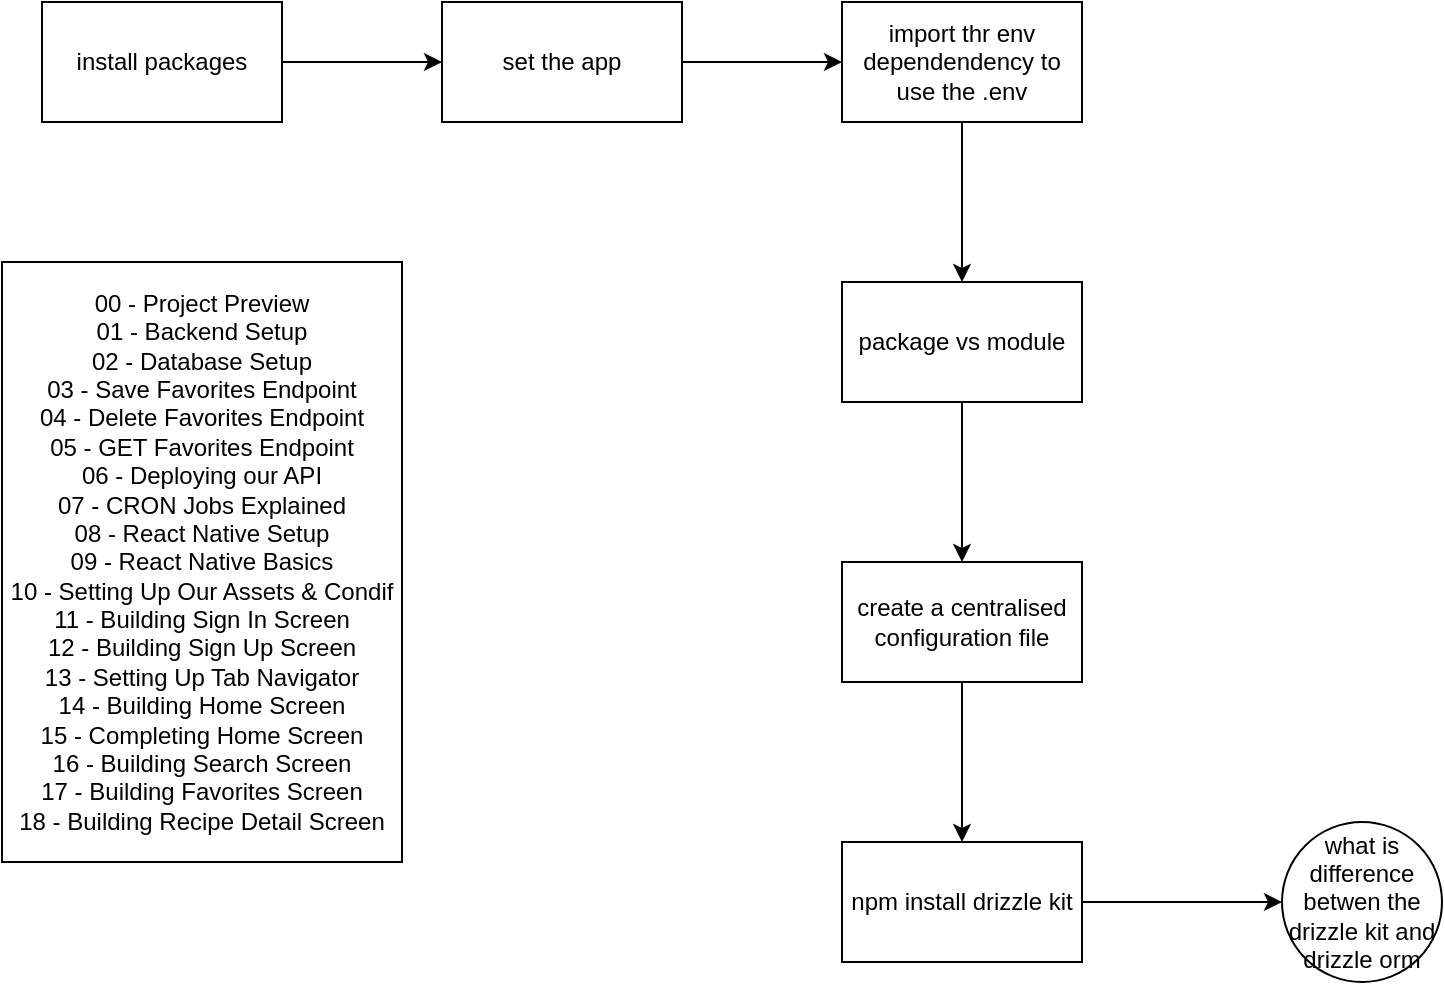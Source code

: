 <mxfile>
    <diagram id="RFpnZ2PlDJAjzPgr2h2K" name="01">
        <mxGraphModel dx="1086" dy="449" grid="1" gridSize="10" guides="1" tooltips="1" connect="1" arrows="1" fold="1" page="1" pageScale="1" pageWidth="827" pageHeight="1169" math="0" shadow="0">
            <root>
                <mxCell id="0"/>
                <mxCell id="1" parent="0"/>
                <mxCell id="4" value="" style="edgeStyle=none;html=1;" parent="1" source="2" target="3" edge="1">
                    <mxGeometry relative="1" as="geometry"/>
                </mxCell>
                <mxCell id="2" value="install packages" style="whiteSpace=wrap;html=1;" parent="1" vertex="1">
                    <mxGeometry x="40" y="90" width="120" height="60" as="geometry"/>
                </mxCell>
                <mxCell id="6" value="" style="edgeStyle=none;html=1;" parent="1" source="3" target="5" edge="1">
                    <mxGeometry relative="1" as="geometry"/>
                </mxCell>
                <mxCell id="3" value="set the app" style="whiteSpace=wrap;html=1;" parent="1" vertex="1">
                    <mxGeometry x="240" y="90" width="120" height="60" as="geometry"/>
                </mxCell>
                <mxCell id="9" value="" style="edgeStyle=none;html=1;" parent="1" source="5" target="8" edge="1">
                    <mxGeometry relative="1" as="geometry"/>
                </mxCell>
                <mxCell id="5" value="import thr env dependendency to use the .env" style="whiteSpace=wrap;html=1;" parent="1" vertex="1">
                    <mxGeometry x="440" y="90" width="120" height="60" as="geometry"/>
                </mxCell>
                <mxCell id="7" value="&lt;div&gt;&lt;font color=&quot;#000000&quot;&gt;00 - Project Preview&lt;/font&gt;&lt;/div&gt;&lt;div&gt;&lt;font color=&quot;#000000&quot;&gt;01 - Backend Setup&lt;/font&gt;&lt;/div&gt;&lt;div&gt;&lt;font color=&quot;#000000&quot;&gt;02 - Database Setup&lt;/font&gt;&lt;/div&gt;&lt;div&gt;&lt;font color=&quot;#000000&quot;&gt;03 - Save Favorites Endpoint&lt;/font&gt;&lt;/div&gt;&lt;div&gt;&lt;font color=&quot;#000000&quot;&gt;04 - Delete Favorites Endpoint&lt;/font&gt;&lt;/div&gt;&lt;div&gt;&lt;font color=&quot;#000000&quot;&gt;05 - GET Favorites Endpoint&lt;/font&gt;&lt;/div&gt;&lt;div&gt;&lt;font color=&quot;#000000&quot;&gt;06 - Deploying our API&lt;/font&gt;&lt;/div&gt;&lt;div&gt;&lt;font color=&quot;#000000&quot;&gt;07 - CRON Jobs Explained&lt;/font&gt;&lt;/div&gt;&lt;div&gt;&lt;font color=&quot;#000000&quot;&gt;08 - React Native Setup&lt;/font&gt;&lt;/div&gt;&lt;div&gt;&lt;font color=&quot;#000000&quot;&gt;09 - React Native Basics&lt;/font&gt;&lt;/div&gt;&lt;div&gt;&lt;font color=&quot;#000000&quot;&gt;10 - Setting Up Our Assets &amp;amp; Condif&lt;/font&gt;&lt;/div&gt;&lt;div&gt;&lt;font color=&quot;#000000&quot;&gt;11 - Building Sign In Screen&lt;/font&gt;&lt;/div&gt;&lt;div&gt;&lt;font color=&quot;#000000&quot;&gt;12 - Building Sign Up Screen&lt;/font&gt;&lt;/div&gt;&lt;div&gt;&lt;font color=&quot;#000000&quot;&gt;13 - Setting Up Tab Navigator&lt;/font&gt;&lt;/div&gt;&lt;div&gt;&lt;font color=&quot;#000000&quot;&gt;14 - Building Home Screen&lt;/font&gt;&lt;/div&gt;&lt;div&gt;&lt;font color=&quot;#000000&quot;&gt;15 - Completing Home Screen&lt;/font&gt;&lt;/div&gt;&lt;div&gt;&lt;font color=&quot;#000000&quot;&gt;16 - Building Search Screen&lt;/font&gt;&lt;/div&gt;&lt;div&gt;&lt;font color=&quot;#000000&quot;&gt;17 - Building Favorites Screen&lt;/font&gt;&lt;/div&gt;&lt;div&gt;&lt;font color=&quot;#000000&quot;&gt;18 - Building Recipe Detail Screen&lt;/font&gt;&lt;/div&gt;" style="whiteSpace=wrap;html=1;" parent="1" vertex="1">
                    <mxGeometry x="20" y="220" width="200" height="300" as="geometry"/>
                </mxCell>
                <mxCell id="11" value="" style="edgeStyle=none;html=1;" parent="1" source="8" target="10" edge="1">
                    <mxGeometry relative="1" as="geometry"/>
                </mxCell>
                <mxCell id="8" value="package vs module" style="whiteSpace=wrap;html=1;" parent="1" vertex="1">
                    <mxGeometry x="440" y="230" width="120" height="60" as="geometry"/>
                </mxCell>
                <mxCell id="13" value="" style="edgeStyle=none;html=1;" parent="1" source="10" target="12" edge="1">
                    <mxGeometry relative="1" as="geometry"/>
                </mxCell>
                <mxCell id="10" value="create a centralised configuration file" style="whiteSpace=wrap;html=1;" parent="1" vertex="1">
                    <mxGeometry x="440" y="370" width="120" height="60" as="geometry"/>
                </mxCell>
                <mxCell id="15" value="" style="edgeStyle=none;html=1;" parent="1" source="12" target="14" edge="1">
                    <mxGeometry relative="1" as="geometry"/>
                </mxCell>
                <mxCell id="12" value="npm install drizzle kit" style="whiteSpace=wrap;html=1;" parent="1" vertex="1">
                    <mxGeometry x="440" y="510" width="120" height="60" as="geometry"/>
                </mxCell>
                <mxCell id="14" value="what is difference betwen the drizzle kit and drizzle orm" style="ellipse;whiteSpace=wrap;html=1;" parent="1" vertex="1">
                    <mxGeometry x="660" y="500" width="80" height="80" as="geometry"/>
                </mxCell>
            </root>
        </mxGraphModel>
    </diagram>
    <diagram id="RVbZ5MpjetmZe1xofEqr" name="03DatabaseSetup">
        <mxGraphModel dx="1326" dy="449" grid="1" gridSize="10" guides="1" tooltips="1" connect="1" arrows="1" fold="1" page="1" pageScale="1" pageWidth="827" pageHeight="1169" math="0" shadow="0">
            <root>
                <mxCell id="0"/>
                <mxCell id="1" parent="0"/>
                <mxCell id="fCjzjOHy10qWshm4djTB-3" value="" style="edgeStyle=none;html=1;" edge="1" parent="1" source="fCjzjOHy10qWshm4djTB-1" target="fCjzjOHy10qWshm4djTB-2">
                    <mxGeometry relative="1" as="geometry"/>
                </mxCell>
                <mxCell id="fCjzjOHy10qWshm4djTB-1" value="connect to databse" style="whiteSpace=wrap;html=1;" vertex="1" parent="1">
                    <mxGeometry x="40" y="30" width="120" height="60" as="geometry"/>
                </mxCell>
                <mxCell id="fCjzjOHy10qWshm4djTB-5" value="" style="edgeStyle=none;html=1;" edge="1" parent="1" source="fCjzjOHy10qWshm4djTB-2" target="fCjzjOHy10qWshm4djTB-4">
                    <mxGeometry relative="1" as="geometry"/>
                </mxCell>
                <mxCell id="fCjzjOHy10qWshm4djTB-2" value="postgres database in neon" style="whiteSpace=wrap;html=1;" vertex="1" parent="1">
                    <mxGeometry x="240" y="30" width="120" height="60" as="geometry"/>
                </mxCell>
                <mxCell id="fCjzjOHy10qWshm4djTB-7" value="" style="edgeStyle=none;html=1;" edge="1" parent="1" source="fCjzjOHy10qWshm4djTB-4" target="fCjzjOHy10qWshm4djTB-6">
                    <mxGeometry relative="1" as="geometry"/>
                </mxCell>
                <mxCell id="fCjzjOHy10qWshm4djTB-4" value="create a databse folder" style="whiteSpace=wrap;html=1;" vertex="1" parent="1">
                    <mxGeometry x="440" y="30" width="120" height="60" as="geometry"/>
                </mxCell>
                <mxCell id="fCjzjOHy10qWshm4djTB-9" value="" style="edgeStyle=none;html=1;" edge="1" parent="1" source="fCjzjOHy10qWshm4djTB-6" target="fCjzjOHy10qWshm4djTB-8">
                    <mxGeometry relative="1" as="geometry"/>
                </mxCell>
                <mxCell id="fCjzjOHy10qWshm4djTB-6" value="create the schema" style="whiteSpace=wrap;html=1;" vertex="1" parent="1">
                    <mxGeometry x="640" y="30" width="120" height="60" as="geometry"/>
                </mxCell>
                <mxCell id="fCjzjOHy10qWshm4djTB-11" value="" style="edgeStyle=none;html=1;" edge="1" parent="1" source="fCjzjOHy10qWshm4djTB-8" target="fCjzjOHy10qWshm4djTB-10">
                    <mxGeometry relative="1" as="geometry"/>
                </mxCell>
                <mxCell id="fCjzjOHy10qWshm4djTB-8" value="create the db.js in the confic to set the connection" style="whiteSpace=wrap;html=1;" vertex="1" parent="1">
                    <mxGeometry x="640" y="170" width="120" height="60" as="geometry"/>
                </mxCell>
                <mxCell id="fCjzjOHy10qWshm4djTB-13" value="" style="edgeStyle=none;html=1;" edge="1" parent="1" source="fCjzjOHy10qWshm4djTB-10" target="fCjzjOHy10qWshm4djTB-12">
                    <mxGeometry relative="1" as="geometry"/>
                </mxCell>
                <mxCell id="fCjzjOHy10qWshm4djTB-10" value="connect to the cloud database neon, using the drizzle,config,js&lt;div&gt;&lt;br&gt;&lt;/div&gt;" style="whiteSpace=wrap;html=1;" vertex="1" parent="1">
                    <mxGeometry x="640" y="310" width="120" height="60" as="geometry"/>
                </mxCell>
                <mxCell id="fCjzjOHy10qWshm4djTB-12" value="&lt;p data-pm-slice=&quot;0 0 []&quot;&gt;what is an orm and is the drizzle an orm?&lt;/p&gt;" style="ellipse;whiteSpace=wrap;html=1;" vertex="1" parent="1">
                    <mxGeometry x="860" y="300" width="80" height="80" as="geometry"/>
                </mxCell>
                <mxCell id="fCjzjOHy10qWshm4djTB-16" value="" style="edgeStyle=none;html=1;" edge="1" parent="1" source="fCjzjOHy10qWshm4djTB-14" target="fCjzjOHy10qWshm4djTB-15">
                    <mxGeometry relative="1" as="geometry"/>
                </mxCell>
                <mxCell id="fCjzjOHy10qWshm4djTB-14" value="we create the js code form of the schema" style="whiteSpace=wrap;html=1;" vertex="1" parent="1">
                    <mxGeometry x="170" y="290" width="120" height="60" as="geometry"/>
                </mxCell>
                <mxCell id="fCjzjOHy10qWshm4djTB-18" value="" style="edgeStyle=none;html=1;" edge="1" parent="1" source="fCjzjOHy10qWshm4djTB-15" target="fCjzjOHy10qWshm4djTB-17">
                    <mxGeometry relative="1" as="geometry"/>
                </mxCell>
                <mxCell id="fCjzjOHy10qWshm4djTB-15" value="using the drizzle the migration is set up that creates the sql form of the schma in the db , in the migration folder, based on what we have defined int he drizzle.config.js using the command npx drizzle-kit generate" style="whiteSpace=wrap;html=1;" vertex="1" parent="1">
                    <mxGeometry x="165" y="395" width="130" height="190" as="geometry"/>
                </mxCell>
                <mxCell id="fCjzjOHy10qWshm4djTB-17" value="to push the sql generate schema to cloud use, npx drizzle-kit migrate" style="whiteSpace=wrap;html=1;" vertex="1" parent="1">
                    <mxGeometry x="170" y="730" width="120" height="60" as="geometry"/>
                </mxCell>
                <UserObject label="[schema.ts]&#xa;           |&#xa;           v&#xa;&quot;npx drizzle-kit generate:pg&quot;  ----&gt;  [migrations/0001_x.sql]&#xa;           |&#xa;           v&#xa;&quot;npx drizzle-kit push&quot;         ----&gt;  Neon Cloud DB (tables created)&#xa;&#xa;&#xa;           ||&#xa;           vv&#xa;&#xa;&#xa;[lib/db.ts]  (runtime setup)&#xa;  - drizzle()&#xa;  - neon()&#xa;  - schema import&#xa;           |&#xa;           v&#xa;Used in app logic (e.g. routes, API handlers)&#xa;           |&#xa;           v&#xa;Queries run on Neon Cloud DB (select, insert, update, delete)" link="[schema.ts]&#xa;           |&#xa;           v&#xa;&quot;npx drizzle-kit generate:pg&quot;  ----&gt;  [migrations/0001_x.sql]&#xa;           |&#xa;           v&#xa;&quot;npx drizzle-kit push&quot;         ----&gt;  Neon Cloud DB (tables created)&#xa;&#xa;&#xa;           ||&#xa;           vv&#xa;&#xa;&#xa;[lib/db.ts]  (runtime setup)&#xa;  - drizzle()&#xa;  - neon()&#xa;  - schema import&#xa;           |&#xa;           v&#xa;Used in app logic (e.g. routes, API handlers)&#xa;           |&#xa;           v&#xa;Queries run on Neon Cloud DB (select, insert, update, delete)" id="fCjzjOHy10qWshm4djTB-19">
                    <mxCell style="text;whiteSpace=wrap;" vertex="1" parent="1">
                        <mxGeometry x="370" y="640" width="370" height="350" as="geometry"/>
                    </mxCell>
                </UserObject>
                <mxCell id="fCjzjOHy10qWshm4djTB-20" value="Schema Structure" style="whiteSpace=wrap;html=1;" vertex="1" parent="1">
                    <mxGeometry x="430" y="440" width="120" height="60" as="geometry"/>
                </mxCell>
                <mxCell id="fCjzjOHy10qWshm4djTB-21" style="edgeStyle=none;html=1;entryX=0.303;entryY=-0.003;entryDx=0;entryDy=0;entryPerimeter=0;" edge="1" parent="1" source="fCjzjOHy10qWshm4djTB-20" target="fCjzjOHy10qWshm4djTB-19">
                    <mxGeometry relative="1" as="geometry"/>
                </mxCell>
            </root>
        </mxGraphModel>
    </diagram>
    <diagram id="R8BjXEe-u5ufmCZKDQbc" name="04SaveFavoirites">
        <mxGraphModel dx="1086" dy="449" grid="1" gridSize="10" guides="1" tooltips="1" connect="1" arrows="1" fold="1" page="1" pageScale="1" pageWidth="827" pageHeight="1169" math="0" shadow="0">
            <root>
                <mxCell id="0"/>
                <mxCell id="1" parent="0"/>
                <mxCell id="7Zz5OHsWJ-f8IMQVQpCF-3" value="" style="edgeStyle=none;html=1;" edge="1" parent="1" source="7Zz5OHsWJ-f8IMQVQpCF-1" target="7Zz5OHsWJ-f8IMQVQpCF-2">
                    <mxGeometry relative="1" as="geometry"/>
                </mxCell>
                <mxCell id="7Zz5OHsWJ-f8IMQVQpCF-1" value="get the detail from the req body and send it to the database" style="whiteSpace=wrap;html=1;" vertex="1" parent="1">
                    <mxGeometry x="110" y="60" width="120" height="60" as="geometry"/>
                </mxCell>
                <mxCell id="7Zz5OHsWJ-f8IMQVQpCF-5" value="" style="edgeStyle=none;html=1;" edge="1" parent="1" source="7Zz5OHsWJ-f8IMQVQpCF-2" target="7Zz5OHsWJ-f8IMQVQpCF-4">
                    <mxGeometry relative="1" as="geometry"/>
                </mxCell>
                <mxCell id="7Zz5OHsWJ-f8IMQVQpCF-2" value="use the postman" style="whiteSpace=wrap;html=1;" vertex="1" parent="1">
                    <mxGeometry x="310" y="60" width="120" height="60" as="geometry"/>
                </mxCell>
                <mxCell id="7Zz5OHsWJ-f8IMQVQpCF-7" value="" style="edgeStyle=none;html=1;" edge="1" parent="1" source="7Zz5OHsWJ-f8IMQVQpCF-4" target="7Zz5OHsWJ-f8IMQVQpCF-6">
                    <mxGeometry relative="1" as="geometry"/>
                </mxCell>
                <mxCell id="7Zz5OHsWJ-f8IMQVQpCF-4" value="use app.post" style="whiteSpace=wrap;html=1;" vertex="1" parent="1">
                    <mxGeometry x="510" y="60" width="120" height="60" as="geometry"/>
                </mxCell>
                <mxCell id="7Zz5OHsWJ-f8IMQVQpCF-9" value="" style="edgeStyle=none;html=1;" edge="1" parent="1" source="7Zz5OHsWJ-f8IMQVQpCF-6" target="7Zz5OHsWJ-f8IMQVQpCF-8">
                    <mxGeometry relative="1" as="geometry"/>
                </mxCell>
                <mxCell id="7Zz5OHsWJ-f8IMQVQpCF-6" value="get data from the body of request adn store it" style="whiteSpace=wrap;html=1;" vertex="1" parent="1">
                    <mxGeometry x="510" y="200" width="120" height="60" as="geometry"/>
                </mxCell>
                <mxCell id="Ck29b6Wd_WkBHonujMGg-2" value="error" style="edgeStyle=none;html=1;" edge="1" parent="1" source="7Zz5OHsWJ-f8IMQVQpCF-8" target="Ck29b6Wd_WkBHonujMGg-1">
                    <mxGeometry relative="1" as="geometry"/>
                </mxCell>
                <mxCell id="7Zz5OHsWJ-f8IMQVQpCF-8" value="use the db from the config folder to insert the req data to the table , which will update cloud database" style="whiteSpace=wrap;html=1;" vertex="1" parent="1">
                    <mxGeometry x="510" y="340" width="120" height="90" as="geometry"/>
                </mxCell>
                <mxCell id="7Zz5OHsWJ-f8IMQVQpCF-10" value="Adding favourites to the database" style="text;html=1;align=center;verticalAlign=middle;resizable=0;points=[];autosize=1;strokeColor=none;fillColor=none;" vertex="1" parent="1">
                    <mxGeometry x="200" y="18" width="200" height="30" as="geometry"/>
                </mxCell>
                <mxCell id="7Zz5OHsWJ-f8IMQVQpCF-11" value="Authentication using the Clerk" style="text;html=1;align=center;verticalAlign=middle;resizable=0;points=[];autosize=1;strokeColor=none;fillColor=none;" vertex="1" parent="1">
                    <mxGeometry x="320" y="540" width="180" height="30" as="geometry"/>
                </mxCell>
                <mxCell id="Ck29b6Wd_WkBHonujMGg-4" value="" style="edgeStyle=none;html=1;" edge="1" parent="1" source="Ck29b6Wd_WkBHonujMGg-1" target="Ck29b6Wd_WkBHonujMGg-3">
                    <mxGeometry relative="1" as="geometry"/>
                </mxCell>
                <mxCell id="Ck29b6Wd_WkBHonujMGg-1" value="import schema from the db" style="whiteSpace=wrap;html=1;fillColor=#ffe6cc;strokeColor=#d79b00;" vertex="1" parent="1">
                    <mxGeometry x="510" y="525" width="120" height="60" as="geometry"/>
                </mxCell>
                <mxCell id="Ck29b6Wd_WkBHonujMGg-3" value="success" style="whiteSpace=wrap;html=1;fillColor=#d5e8d4;strokeColor=#82b366;" vertex="1" parent="1">
                    <mxGeometry x="510" y="665" width="120" height="60" as="geometry"/>
                </mxCell>
            </root>
        </mxGraphModel>
    </diagram>
    <diagram id="SIKfBKEiHDGV_id0auub" name="05 - Delete Favorites Endpoint">
        <mxGraphModel dx="1086" dy="449" grid="1" gridSize="10" guides="1" tooltips="1" connect="1" arrows="1" fold="1" page="1" pageScale="1" pageWidth="827" pageHeight="1169" math="0" shadow="0">
            <root>
                <mxCell id="0"/>
                <mxCell id="1" parent="0"/>
                <mxCell id="YeSoHAIj8IoW8LUynDjj-1" value="05 - Delete Favorites Endpoint" style="text;html=1;align=center;verticalAlign=middle;resizable=0;points=[];autosize=1;strokeColor=none;fillColor=none;" vertex="1" parent="1">
                    <mxGeometry x="235" y="28" width="190" height="30" as="geometry"/>
                </mxCell>
                <mxCell id="YeSoHAIj8IoW8LUynDjj-4" value="" style="edgeStyle=none;html=1;" edge="1" parent="1" source="YeSoHAIj8IoW8LUynDjj-2" target="YeSoHAIj8IoW8LUynDjj-3">
                    <mxGeometry relative="1" as="geometry"/>
                </mxCell>
                <mxCell id="YeSoHAIj8IoW8LUynDjj-2" value="delete the particular recipe of particu;ar ID" style="whiteSpace=wrap;html=1;" vertex="1" parent="1">
                    <mxGeometry x="40" y="80" width="120" height="60" as="geometry"/>
                </mxCell>
                <mxCell id="YeSoHAIj8IoW8LUynDjj-6" value="" style="edgeStyle=none;html=1;" edge="1" parent="1" source="YeSoHAIj8IoW8LUynDjj-3" target="YeSoHAIj8IoW8LUynDjj-5">
                    <mxGeometry relative="1" as="geometry"/>
                </mxCell>
                <mxCell id="YeSoHAIj8IoW8LUynDjj-3" value="using the params to get the userId, and recipeID from the api" style="whiteSpace=wrap;html=1;" vertex="1" parent="1">
                    <mxGeometry x="240" y="80" width="120" height="60" as="geometry"/>
                </mxCell>
                <mxCell id="YeSoHAIj8IoW8LUynDjj-8" value="error" style="edgeStyle=none;html=1;" edge="1" parent="1" source="YeSoHAIj8IoW8LUynDjj-5" target="YeSoHAIj8IoW8LUynDjj-7">
                    <mxGeometry relative="1" as="geometry"/>
                </mxCell>
                <mxCell id="YeSoHAIj8IoW8LUynDjj-5" value="weite the code to delete the row in the favourute table from the database having the userID and recipeID as in the api" style="whiteSpace=wrap;html=1;" vertex="1" parent="1">
                    <mxGeometry x="440" y="45" width="120" height="130" as="geometry"/>
                </mxCell>
                <mxCell id="YeSoHAIj8IoW8LUynDjj-10" value="" style="edgeStyle=none;html=1;" edge="1" parent="1" source="YeSoHAIj8IoW8LUynDjj-7" target="YeSoHAIj8IoW8LUynDjj-9">
                    <mxGeometry relative="1" as="geometry"/>
                </mxCell>
                <mxCell id="YeSoHAIj8IoW8LUynDjj-7" value="import and and eq from drizzle-orm" style="whiteSpace=wrap;html=1;fillColor=#f8cecc;strokeColor=#b85450;" vertex="1" parent="1">
                    <mxGeometry x="640" y="80" width="120" height="60" as="geometry"/>
                </mxCell>
                <mxCell id="YeSoHAIj8IoW8LUynDjj-9" value="success" style="whiteSpace=wrap;html=1;fillColor=#d5e8d4;strokeColor=#82b366;" vertex="1" parent="1">
                    <mxGeometry x="640" y="220" width="120" height="60" as="geometry"/>
                </mxCell>
            </root>
        </mxGraphModel>
    </diagram>
    <diagram id="9tboOkORfdk-HdNwi9Ph" name="06 - GET Favorites Endpoint">
        <mxGraphModel dx="1086" dy="449" grid="1" gridSize="10" guides="1" tooltips="1" connect="1" arrows="1" fold="1" page="1" pageScale="1" pageWidth="827" pageHeight="1169" math="0" shadow="0">
            <root>
                <mxCell id="0"/>
                <mxCell id="1" parent="0"/>
                <mxCell id="lrZe9CEmAGawdzvuwEbn-3" value="" style="edgeStyle=none;html=1;" edge="1" parent="1" source="lrZe9CEmAGawdzvuwEbn-1" target="lrZe9CEmAGawdzvuwEbn-2">
                    <mxGeometry relative="1" as="geometry"/>
                </mxCell>
                <mxCell id="lrZe9CEmAGawdzvuwEbn-1" value="get the favourites of particular user" style="whiteSpace=wrap;html=1;" vertex="1" parent="1">
                    <mxGeometry x="60" y="110" width="120" height="60" as="geometry"/>
                </mxCell>
                <mxCell id="lrZe9CEmAGawdzvuwEbn-5" value="" style="edgeStyle=none;html=1;" edge="1" parent="1" source="lrZe9CEmAGawdzvuwEbn-2" target="lrZe9CEmAGawdzvuwEbn-4">
                    <mxGeometry relative="1" as="geometry"/>
                </mxCell>
                <mxCell id="lrZe9CEmAGawdzvuwEbn-2" value="get the user Id from te Api end point" style="whiteSpace=wrap;html=1;" vertex="1" parent="1">
                    <mxGeometry x="260" y="110" width="120" height="60" as="geometry"/>
                </mxCell>
                <mxCell id="lrZe9CEmAGawdzvuwEbn-7" value="" style="edgeStyle=none;html=1;" edge="1" parent="1" source="lrZe9CEmAGawdzvuwEbn-4" target="lrZe9CEmAGawdzvuwEbn-6">
                    <mxGeometry relative="1" as="geometry"/>
                </mxCell>
                <mxCell id="lrZe9CEmAGawdzvuwEbn-4" value="get all the rows in the databse from the cloud databse" style="whiteSpace=wrap;html=1;" vertex="1" parent="1">
                    <mxGeometry x="460" y="110" width="120" height="60" as="geometry"/>
                </mxCell>
                <mxCell id="lrZe9CEmAGawdzvuwEbn-9" value="error" style="edgeStyle=none;html=1;" edge="1" parent="1" source="lrZe9CEmAGawdzvuwEbn-6" target="lrZe9CEmAGawdzvuwEbn-8">
                    <mxGeometry relative="1" as="geometry"/>
                </mxCell>
                <mxCell id="lrZe9CEmAGawdzvuwEbn-6" value="show hte data as the json" style="whiteSpace=wrap;html=1;" vertex="1" parent="1">
                    <mxGeometry x="670" y="110" width="120" height="60" as="geometry"/>
                </mxCell>
                <mxCell id="lrZe9CEmAGawdzvuwEbn-8" value="in api end point in the backend code , puut the /api insted of&amp;nbsp; api." style="whiteSpace=wrap;html=1;" vertex="1" parent="1">
                    <mxGeometry x="670" y="250" width="120" height="60" as="geometry"/>
                </mxCell>
            </root>
        </mxGraphModel>
    </diagram>
    <diagram id="mp8rAVVS7kWQyUs4NzBI" name="07 - Deploying our API">
        <mxGraphModel dx="1086" dy="449" grid="1" gridSize="10" guides="1" tooltips="1" connect="1" arrows="1" fold="1" page="1" pageScale="1" pageWidth="827" pageHeight="1169" math="0" shadow="0">
            <root>
                <mxCell id="0"/>
                <mxCell id="1" parent="0"/>
                <mxCell id="GWKzPUSSCsitTtUiHjTO-3" value="" style="edgeStyle=none;html=1;" edge="1" parent="1" source="GWKzPUSSCsitTtUiHjTO-1" target="GWKzPUSSCsitTtUiHjTO-2">
                    <mxGeometry relative="1" as="geometry"/>
                </mxCell>
                <mxCell id="GWKzPUSSCsitTtUiHjTO-1" value="create the gitignore" style="whiteSpace=wrap;html=1;" vertex="1" parent="1">
                    <mxGeometry x="70" y="30" width="120" height="60" as="geometry"/>
                </mxCell>
                <mxCell id="GWKzPUSSCsitTtUiHjTO-5" value="" style="edgeStyle=none;html=1;" edge="1" parent="1" source="GWKzPUSSCsitTtUiHjTO-2" target="GWKzPUSSCsitTtUiHjTO-4">
                    <mxGeometry relative="1" as="geometry"/>
                </mxCell>
                <mxCell id="GWKzPUSSCsitTtUiHjTO-2" value="ignore the .env file and the node_module folder" style="whiteSpace=wrap;html=1;" vertex="1" parent="1">
                    <mxGeometry x="270" y="30" width="120" height="60" as="geometry"/>
                </mxCell>
                <mxCell id="GWKzPUSSCsitTtUiHjTO-4" value="initialise the git in backent dir" style="whiteSpace=wrap;html=1;" vertex="1" parent="1">
                    <mxGeometry x="470" y="30" width="120" height="60" as="geometry"/>
                </mxCell>
            </root>
        </mxGraphModel>
    </diagram>
</mxfile>